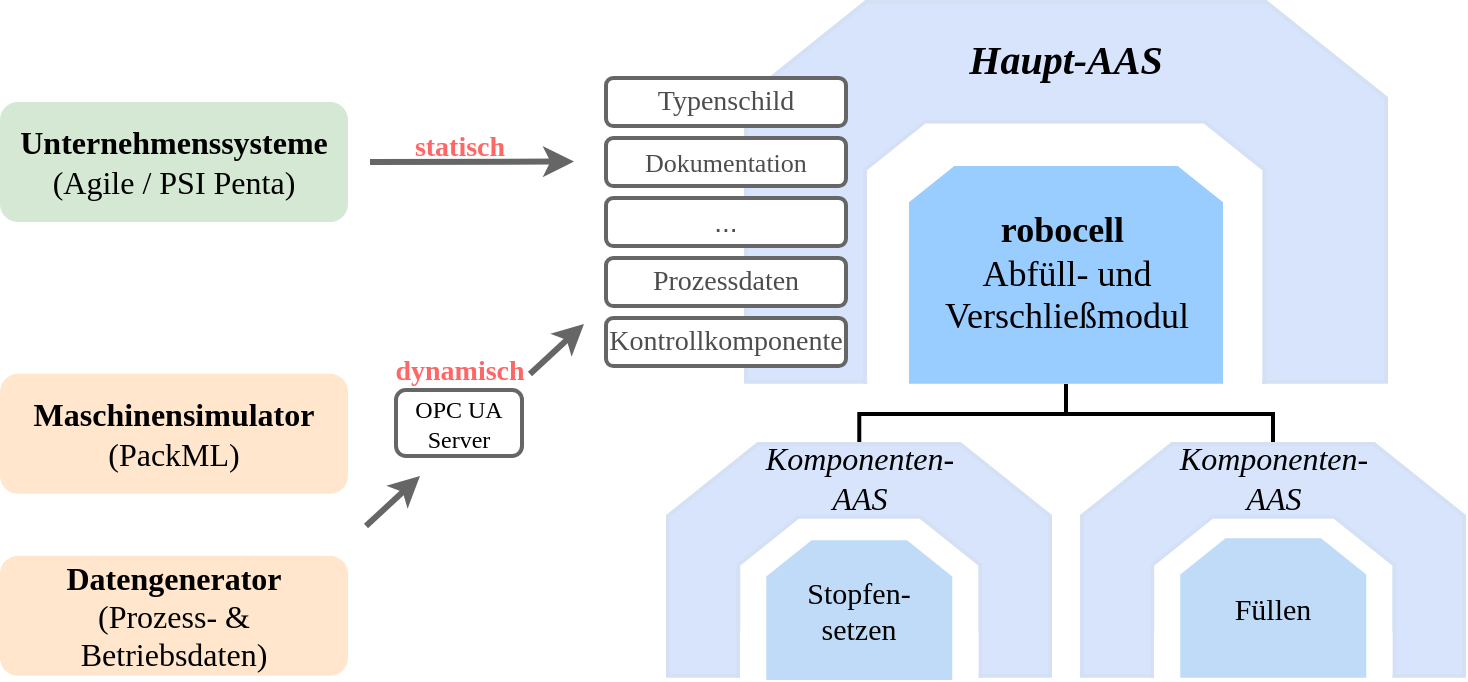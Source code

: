 <mxfile version="27.0.9">
  <diagram name="Seite-1" id="UJAdIgFpuGe5dQMUcJeS">
    <mxGraphModel dx="983" dy="580" grid="1" gridSize="1" guides="1" tooltips="1" connect="1" arrows="1" fold="1" page="1" pageScale="1" pageWidth="827" pageHeight="1169" math="0" shadow="0">
      <root>
        <mxCell id="0" />
        <mxCell id="1" parent="0" />
        <mxCell id="2E_GQxaa4JmlzqFTOjea-1" value="" style="group" parent="1" vertex="1" connectable="0">
          <mxGeometry x="760" y="580" width="320" height="191" as="geometry" />
        </mxCell>
        <mxCell id="BrwgiNuvzXtm9svVIr5A-1" value="" style="shape=loopLimit;whiteSpace=wrap;html=1;size=60;fillColor=#D8E4FC;strokeColor=#D4E1F5;strokeWidth=2;" parent="2E_GQxaa4JmlzqFTOjea-1" vertex="1">
          <mxGeometry width="320.0" height="189.915" as="geometry" />
        </mxCell>
        <mxCell id="BrwgiNuvzXtm9svVIr5A-2" value="&lt;font face=&quot;Times New Roman&quot; style=&quot;font-size: 20px;&quot;&gt;&lt;b&gt;&lt;i&gt;Haupt-AAS&lt;/i&gt;&lt;/b&gt;&lt;/font&gt;" style="text;html=1;align=center;verticalAlign=middle;whiteSpace=wrap;rounded=0;" parent="2E_GQxaa4JmlzqFTOjea-1" vertex="1">
          <mxGeometry x="68.25" y="11.938" width="183.5" height="32.557" as="geometry" />
        </mxCell>
        <mxCell id="BrwgiNuvzXtm9svVIr5A-3" value="" style="shape=loopLimit;whiteSpace=wrap;html=1;size=30;strokeColor=#D4E1F5;strokeWidth=2;" parent="2E_GQxaa4JmlzqFTOjea-1" vertex="1">
          <mxGeometry x="59.446" y="59.693" width="199.74" height="130.231" as="geometry" />
        </mxCell>
        <mxCell id="BrwgiNuvzXtm9svVIr5A-4" value="" style="shape=ext;double=1;rounded=0;whiteSpace=wrap;html=1;strokeColor=none;" parent="2E_GQxaa4JmlzqFTOjea-1" vertex="1">
          <mxGeometry x="60.635" y="148.673" width="197.362" height="42.327" as="geometry" />
        </mxCell>
        <mxCell id="BrwgiNuvzXtm9svVIr5A-5" value="&lt;font face=&quot;Times New Roman&quot; style=&quot;color: rgb(0, 0, 0); font-size: 18px;&quot;&gt;&lt;b style=&quot;&quot;&gt;robocell&lt;span style=&quot;background-color: transparent;&quot;&gt;&amp;nbsp;&lt;/span&gt;&lt;/b&gt;&lt;/font&gt;&lt;div&gt;&lt;font face=&quot;Times New Roman&quot; style=&quot;&quot;&gt;&lt;font style=&quot;font-size: 18px;&quot;&gt;Abfüll- und&lt;br&gt;&lt;/font&gt;&lt;span style=&quot;font-size: 18px;&quot;&gt;Verschließmodul&lt;/span&gt;&lt;/font&gt;&lt;/div&gt;" style="shape=loopLimit;whiteSpace=wrap;html=1;size=22;fillColor=#99CCFF;strokeColor=#99CCFF;strokeWidth=2;" parent="2E_GQxaa4JmlzqFTOjea-1" vertex="1">
          <mxGeometry x="82.5" y="83" width="155" height="106.91" as="geometry" />
        </mxCell>
        <mxCell id="4bQZ8gr4A6O9P-4Cx7y8-13" value="&lt;font face=&quot;Times New Roman&quot; style=&quot;color: rgb(77, 77, 77); font-size: 14px;&quot;&gt;Kontrollkomponente&lt;/font&gt;" style="rounded=1;whiteSpace=wrap;html=1;strokeColor=#666666;strokeWidth=2;" vertex="1" parent="2E_GQxaa4JmlzqFTOjea-1">
          <mxGeometry x="-70" y="158" width="120" height="24" as="geometry" />
        </mxCell>
        <mxCell id="iY58d5cHtixlk7exrqO8-2" value="" style="shape=loopLimit;whiteSpace=wrap;html=1;size=45;fillColor=#D8E4FC;strokeColor=#D4E1F5;strokeWidth=2;container=0;" parent="1" vertex="1">
          <mxGeometry x="927.997" y="801" width="191.003" height="115.824" as="geometry" />
        </mxCell>
        <mxCell id="iY58d5cHtixlk7exrqO8-3" value="&lt;font face=&quot;Times New Roman&quot; style=&quot;font-size: 16px;&quot;&gt;&lt;i&gt;Komponenten-AAS&lt;/i&gt;&lt;/font&gt;" style="text;html=1;align=center;verticalAlign=middle;whiteSpace=wrap;rounded=0;container=0;" parent="1" vertex="1">
          <mxGeometry x="968.734" y="808.28" width="109.528" height="19.856" as="geometry" />
        </mxCell>
        <mxCell id="iY58d5cHtixlk7exrqO8-4" value="" style="shape=loopLimit;whiteSpace=wrap;html=1;size=30;strokeColor=#D4E1F5;strokeWidth=2;container=0;" parent="1" vertex="1">
          <mxGeometry x="963.112" y="837.402" width="121.056" height="79.418" as="geometry" />
        </mxCell>
        <mxCell id="iY58d5cHtixlk7exrqO8-5" value="" style="shape=ext;double=1;rounded=0;whiteSpace=wrap;html=1;strokeColor=none;container=0;" parent="1" vertex="1">
          <mxGeometry x="964.036" y="895.138" width="119.208" height="22.862" as="geometry" />
        </mxCell>
        <mxCell id="iY58d5cHtixlk7exrqO8-38" value="" style="shape=loopLimit;whiteSpace=wrap;html=1;size=45;fillColor=#D8E4FC;strokeColor=#D4E1F5;strokeWidth=2;container=0;" parent="1" vertex="1">
          <mxGeometry x="721" y="801" width="191.003" height="115.824" as="geometry" />
        </mxCell>
        <mxCell id="iY58d5cHtixlk7exrqO8-39" value="&lt;font face=&quot;Times New Roman&quot; style=&quot;font-size: 16px;&quot;&gt;&lt;i&gt;Komponenten-AAS&lt;/i&gt;&lt;/font&gt;" style="text;html=1;align=center;verticalAlign=middle;whiteSpace=wrap;rounded=0;container=0;" parent="1" vertex="1">
          <mxGeometry x="761.737" y="808.28" width="109.528" height="19.856" as="geometry" />
        </mxCell>
        <mxCell id="iY58d5cHtixlk7exrqO8-40" value="" style="shape=loopLimit;whiteSpace=wrap;html=1;size=30;strokeColor=#D4E1F5;strokeWidth=2;container=0;" parent="1" vertex="1">
          <mxGeometry x="756.116" y="837.402" width="121.056" height="79.418" as="geometry" />
        </mxCell>
        <mxCell id="iY58d5cHtixlk7exrqO8-41" value="" style="shape=ext;double=1;rounded=0;whiteSpace=wrap;html=1;strokeColor=none;container=0;" parent="1" vertex="1">
          <mxGeometry x="757.04" y="895.138" width="119.208" height="22.862" as="geometry" />
        </mxCell>
        <mxCell id="iY58d5cHtixlk7exrqO8-42" value="&lt;font style=&quot;font-size: 15px;&quot; face=&quot;Times New Roman&quot;&gt;Stopfen-&lt;/font&gt;&lt;div&gt;&lt;font style=&quot;font-size: 15px;&quot; face=&quot;Times New Roman&quot;&gt;setzen&lt;/font&gt;&lt;/div&gt;" style="shape=loopLimit;whiteSpace=wrap;html=1;size=22;fillColor=#BFDBF8;strokeColor=#BFDBF8;strokeWidth=2;container=0;" parent="1" vertex="1">
          <mxGeometry x="771.14" y="850.18" width="91" height="67.82" as="geometry" />
        </mxCell>
        <mxCell id="4bQZ8gr4A6O9P-4Cx7y8-2" value="" style="line;strokeWidth=2;direction=south;html=1;" vertex="1" parent="1">
          <mxGeometry x="915" y="771" width="10" height="15" as="geometry" />
        </mxCell>
        <mxCell id="4bQZ8gr4A6O9P-4Cx7y8-4" value="" style="line;strokeWidth=2;html=1;perimeter=backbonePerimeter;points=[];outlineConnect=0;" vertex="1" parent="1">
          <mxGeometry x="817" y="781" width="206" height="10" as="geometry" />
        </mxCell>
        <mxCell id="4bQZ8gr4A6O9P-4Cx7y8-6" value="" style="line;strokeWidth=2;direction=south;html=1;" vertex="1" parent="1">
          <mxGeometry x="1018.5" y="785" width="10" height="15" as="geometry" />
        </mxCell>
        <mxCell id="4bQZ8gr4A6O9P-4Cx7y8-7" value="" style="line;strokeWidth=2;direction=south;html=1;" vertex="1" parent="1">
          <mxGeometry x="811.64" y="785" width="10" height="15" as="geometry" />
        </mxCell>
        <mxCell id="4bQZ8gr4A6O9P-4Cx7y8-8" value="&lt;font style=&quot;font-size: 15px;&quot; face=&quot;Times New Roman&quot;&gt;Füllen&lt;/font&gt;" style="shape=loopLimit;whiteSpace=wrap;html=1;size=22;fillColor=#BFDBF8;strokeColor=#BFDBF8;strokeWidth=2;container=0;" vertex="1" parent="1">
          <mxGeometry x="978.14" y="849.09" width="91" height="67.82" as="geometry" />
        </mxCell>
        <mxCell id="4bQZ8gr4A6O9P-4Cx7y8-9" value="&lt;font face=&quot;Times New Roman&quot; style=&quot;color: rgb(77, 77, 77); font-size: 14px;&quot;&gt;Typenschild&lt;/font&gt;" style="rounded=1;whiteSpace=wrap;html=1;strokeColor=#666666;strokeWidth=2;" vertex="1" parent="1">
          <mxGeometry x="690" y="618" width="120" height="24" as="geometry" />
        </mxCell>
        <mxCell id="4bQZ8gr4A6O9P-4Cx7y8-10" value="&lt;font face=&quot;Times New Roman&quot; style=&quot;font-size: 13px; color: rgb(77, 77, 77);&quot;&gt;Dokumentation&lt;/font&gt;" style="rounded=1;whiteSpace=wrap;html=1;strokeColor=#666666;strokeWidth=2;" vertex="1" parent="1">
          <mxGeometry x="690" y="648" width="120" height="24" as="geometry" />
        </mxCell>
        <mxCell id="4bQZ8gr4A6O9P-4Cx7y8-11" value="&lt;font style=&quot;color: rgb(77, 77, 77); font-size: 14px;&quot;&gt;...&lt;/font&gt;" style="rounded=1;whiteSpace=wrap;html=1;strokeColor=#666666;strokeWidth=2;" vertex="1" parent="1">
          <mxGeometry x="690" y="678" width="120" height="24" as="geometry" />
        </mxCell>
        <mxCell id="4bQZ8gr4A6O9P-4Cx7y8-12" value="&lt;font face=&quot;Times New Roman&quot; style=&quot;color: rgb(77, 77, 77); font-size: 14px;&quot;&gt;Prozessdaten&lt;/font&gt;" style="rounded=1;whiteSpace=wrap;html=1;strokeColor=#666666;strokeWidth=2;" vertex="1" parent="1">
          <mxGeometry x="690" y="708" width="120" height="24" as="geometry" />
        </mxCell>
        <mxCell id="4bQZ8gr4A6O9P-4Cx7y8-14" value="&lt;font face=&quot;Times New Roman&quot; style=&quot;font-size: 16px;&quot;&gt;&lt;b style=&quot;&quot;&gt;Datengenerator&lt;/b&gt;&lt;br&gt;(Prozess- &amp;amp; Betriebsdaten)&lt;/font&gt;" style="rounded=1;whiteSpace=wrap;html=1;fillColor=#ffe6cc;strokeColor=none;strokeWidth=2;" vertex="1" parent="1">
          <mxGeometry x="387" y="856.91" width="174" height="60" as="geometry" />
        </mxCell>
        <mxCell id="4bQZ8gr4A6O9P-4Cx7y8-15" value="&lt;font face=&quot;Times New Roman&quot; style=&quot;font-size: 16px;&quot;&gt;&lt;b style=&quot;&quot;&gt;Maschinensimulator&lt;/b&gt;&lt;br&gt;(PackML)&lt;/font&gt;" style="rounded=1;whiteSpace=wrap;html=1;fillColor=#ffe6cc;strokeColor=none;strokeWidth=2;" vertex="1" parent="1">
          <mxGeometry x="387" y="765.91" width="174" height="60" as="geometry" />
        </mxCell>
        <mxCell id="4bQZ8gr4A6O9P-4Cx7y8-16" value="&lt;font face=&quot;Times New Roman&quot; style=&quot;font-size: 16px;&quot;&gt;&lt;b style=&quot;&quot;&gt;Unternehmenssysteme&lt;/b&gt;&lt;br&gt;(Agile / PSI Penta)&lt;/font&gt;" style="rounded=1;whiteSpace=wrap;html=1;fillColor=#D5E8D4;strokeColor=none;strokeWidth=2;" vertex="1" parent="1">
          <mxGeometry x="387" y="630" width="174" height="60" as="geometry" />
        </mxCell>
        <mxCell id="4bQZ8gr4A6O9P-4Cx7y8-25" value="&lt;font face=&quot;Times New Roman&quot;&gt;OPC UA&lt;/font&gt;&lt;div&gt;&lt;font face=&quot;Times New Roman&quot;&gt;Server&lt;/font&gt;&lt;/div&gt;" style="rounded=1;whiteSpace=wrap;html=1;fillColor=none;strokeColor=#666666;strokeWidth=2;" vertex="1" parent="1">
          <mxGeometry x="585" y="774" width="63" height="33" as="geometry" />
        </mxCell>
        <mxCell id="4bQZ8gr4A6O9P-4Cx7y8-32" value="" style="endArrow=classic;html=1;rounded=0;strokeWidth=3;strokeColor=#666666;" edge="1" parent="1">
          <mxGeometry width="50" height="50" relative="1" as="geometry">
            <mxPoint x="570" y="842" as="sourcePoint" />
            <mxPoint x="597" y="817" as="targetPoint" />
          </mxGeometry>
        </mxCell>
        <mxCell id="4bQZ8gr4A6O9P-4Cx7y8-33" value="" style="endArrow=classic;html=1;rounded=0;strokeWidth=3;strokeColor=#666666;" edge="1" parent="1">
          <mxGeometry width="50" height="50" relative="1" as="geometry">
            <mxPoint x="572" y="660" as="sourcePoint" />
            <mxPoint x="674" y="659.76" as="targetPoint" />
          </mxGeometry>
        </mxCell>
        <mxCell id="4bQZ8gr4A6O9P-4Cx7y8-34" value="&lt;font style=&quot;font-size: 14px; color: rgb(255, 102, 102);&quot; face=&quot;Times New Roman&quot;&gt;&lt;b&gt;statisch&lt;/b&gt;&lt;/font&gt;" style="text;html=1;align=center;verticalAlign=middle;whiteSpace=wrap;rounded=0;" vertex="1" parent="1">
          <mxGeometry x="586.5" y="638" width="60" height="30" as="geometry" />
        </mxCell>
        <mxCell id="4bQZ8gr4A6O9P-4Cx7y8-36" value="&lt;font style=&quot;font-size: 14px; color: rgb(255, 102, 102);&quot; face=&quot;Times New Roman&quot;&gt;&lt;b&gt;dynamisch&lt;/b&gt;&lt;/font&gt;" style="text;html=1;align=center;verticalAlign=middle;whiteSpace=wrap;rounded=0;" vertex="1" parent="1">
          <mxGeometry x="586.5" y="750" width="60" height="30" as="geometry" />
        </mxCell>
        <mxCell id="4bQZ8gr4A6O9P-4Cx7y8-38" value="" style="endArrow=classic;html=1;rounded=0;strokeWidth=3;strokeColor=#666666;" edge="1" parent="1">
          <mxGeometry width="50" height="50" relative="1" as="geometry">
            <mxPoint x="652" y="766" as="sourcePoint" />
            <mxPoint x="679" y="741" as="targetPoint" />
          </mxGeometry>
        </mxCell>
      </root>
    </mxGraphModel>
  </diagram>
</mxfile>
